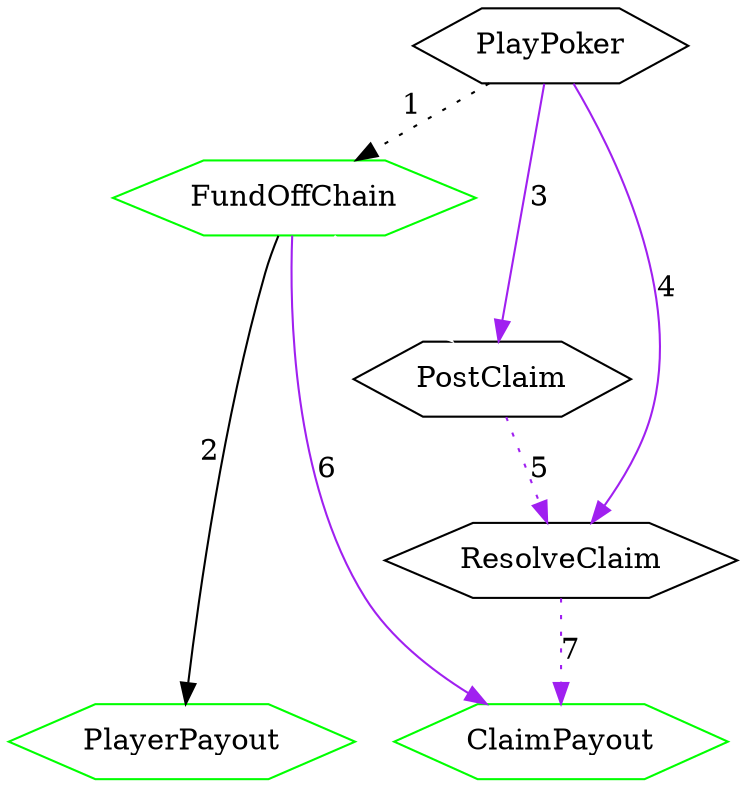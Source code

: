 digraph Txs {
    node [shape=hexagon]
    node [color=green]
    FundOffChain
    PlayerPayout
    ClaimPayout
    node [color=black]
    PlayPoker -> FundOffChain [style=dotted, xlabel=1]
    FundOffChain -> PlayerPayout [xlabel=2]
    edge [color=purple]
    PlayPoker -> PostClaim [label=3]
    PlayPoker -> ResolveClaim [label=4]
    PostClaim -> ResolveClaim [style=dotted,label=5]
    FundOffChain -> ClaimPayout [label=6]
    ResolveClaim -> ClaimPayout [style=dotted,label=7]
    FundOffChain -> PostClaim [color=white]
    {rank = same; ClaimPayout; PlayerPayout; }
}
